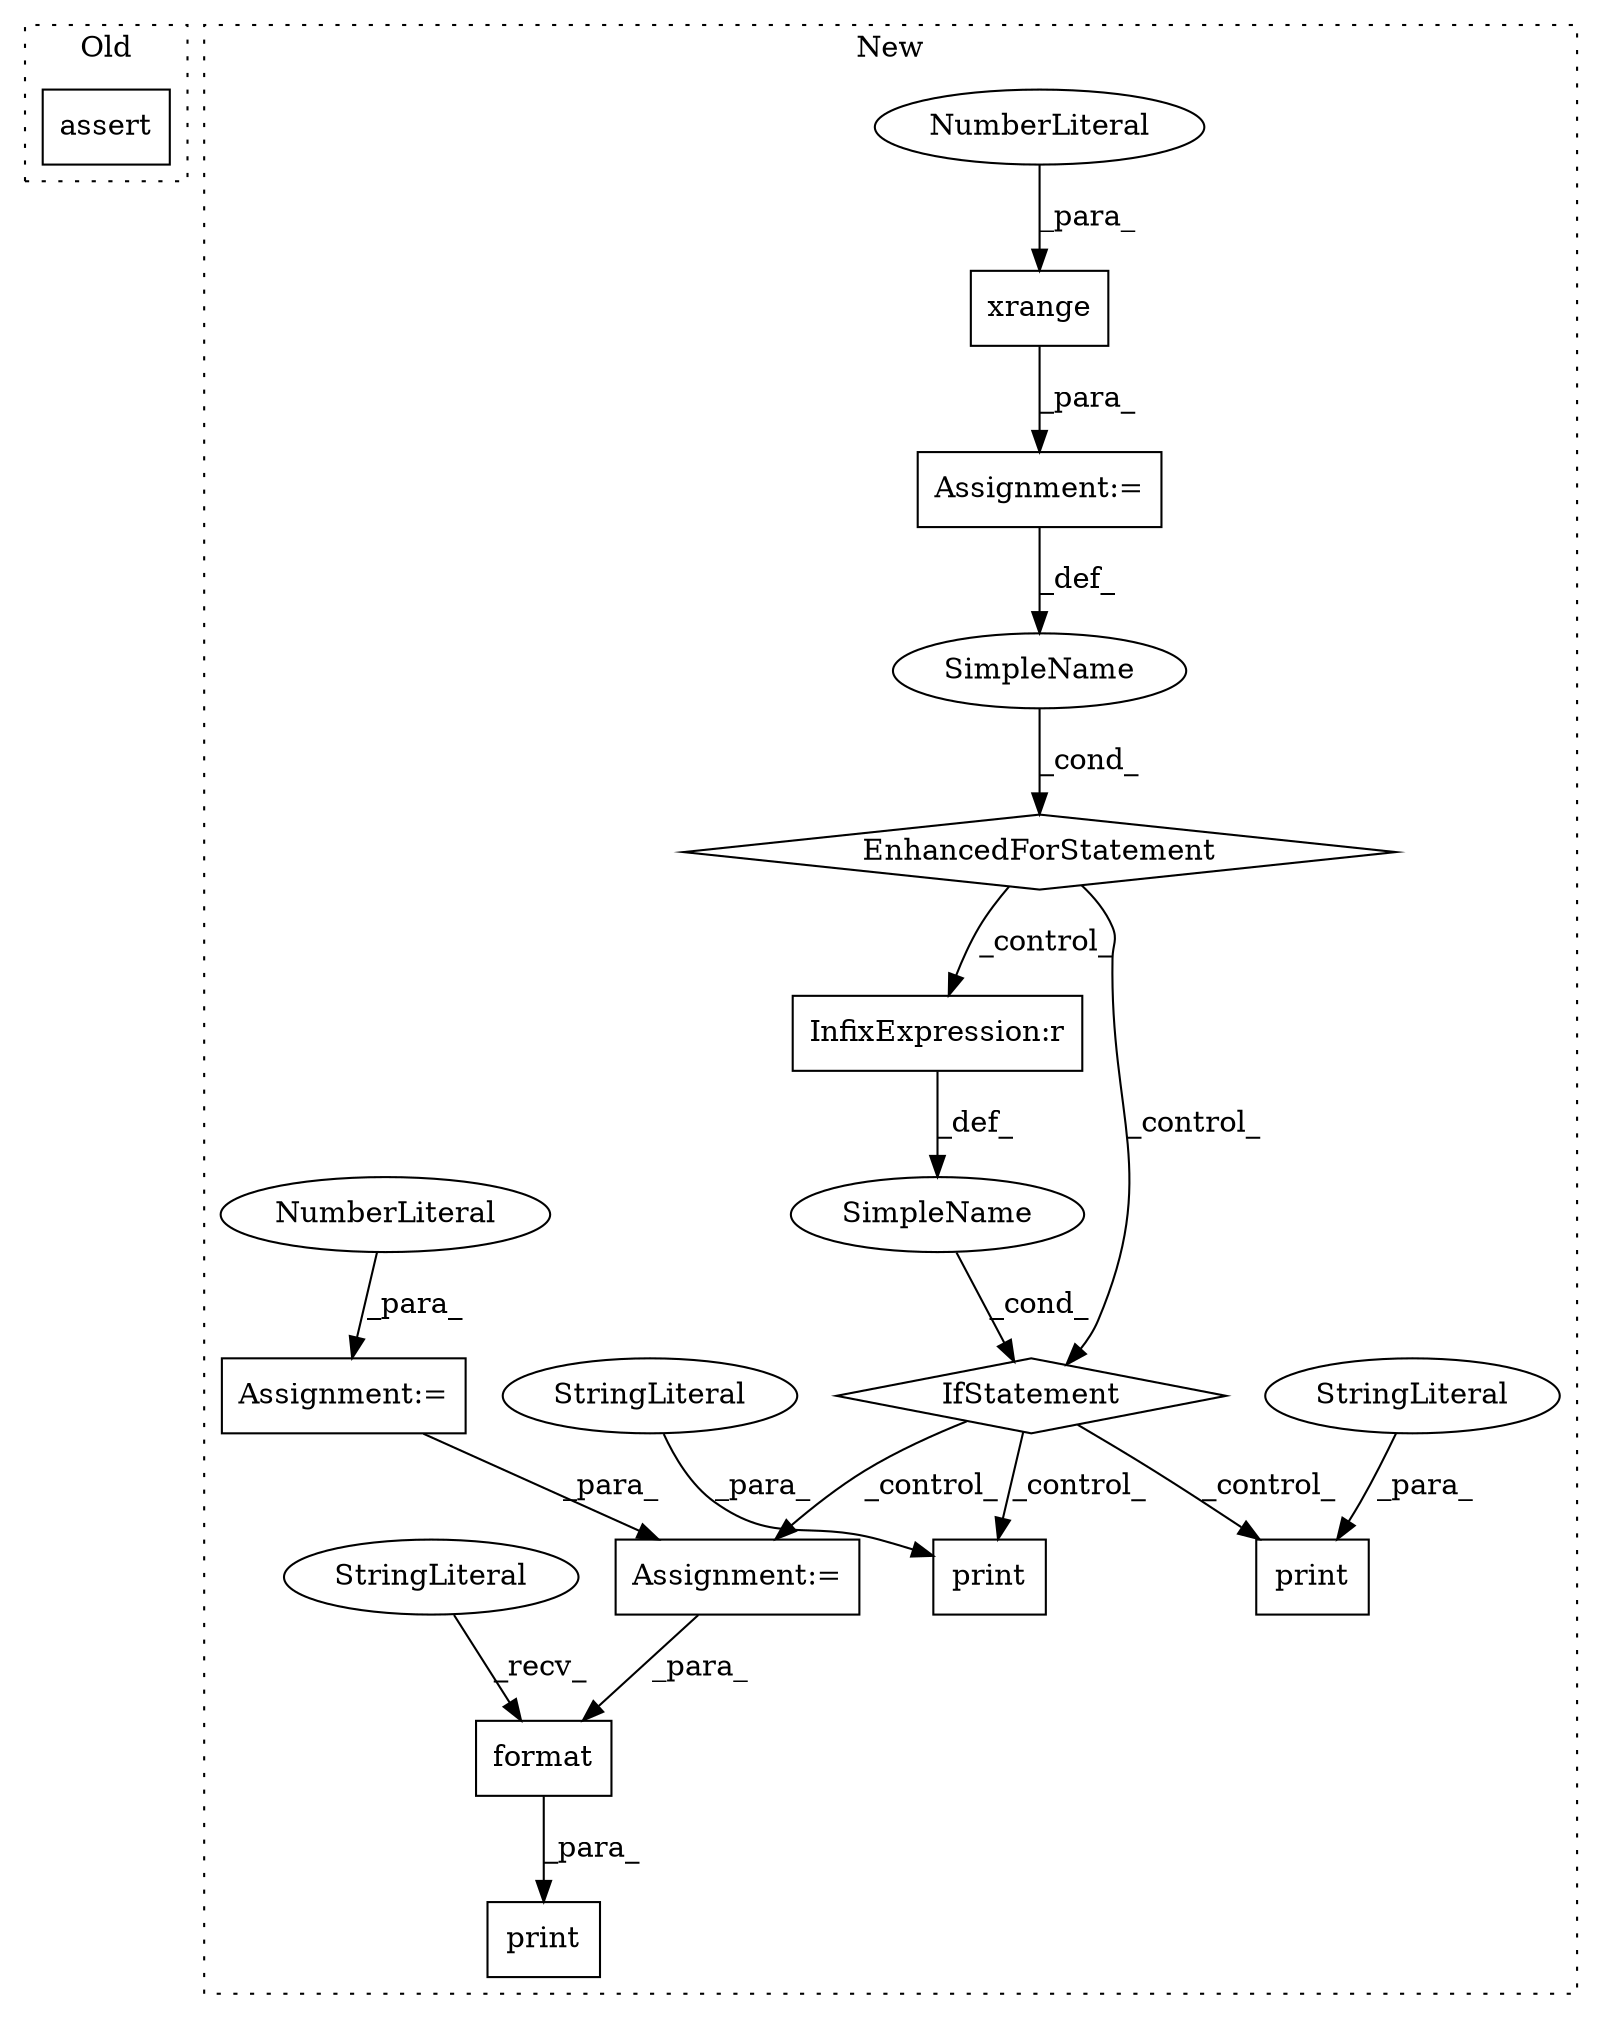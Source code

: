 digraph G {
subgraph cluster0 {
1 [label="assert" a="32" s="1264,1296" l="11,1" shape="box"];
label = "Old";
style="dotted";
}
subgraph cluster1 {
2 [label="print" a="32" s="1482,1496" l="6,1" shape="box"];
3 [label="StringLiteral" a="45" s="1488" l="8" shape="ellipse"];
4 [label="IfStatement" a="25" s="1426,1451" l="4,2" shape="diamond"];
5 [label="SimpleName" a="42" s="" l="" shape="ellipse"];
6 [label="InfixExpression:r" a="27" s="1444" l="3" shape="box"];
7 [label="Assignment:=" a="7" s="1469" l="2" shape="box"];
8 [label="print" a="32" s="1523,1537" l="6,1" shape="box"];
9 [label="SimpleName" a="42" s="749" l="1" shape="ellipse"];
10 [label="StringLiteral" a="45" s="1529" l="8" shape="ellipse"];
11 [label="EnhancedForStatement" a="70" s="692,762" l="53,2" shape="diamond"];
12 [label="print" a="32" s="1558,1611" l="6,1" shape="box"];
13 [label="xrange" a="32" s="753,761" l="7,1" shape="box"];
14 [label="NumberLiteral" a="34" s="760" l="1" shape="ellipse"];
15 [label="Assignment:=" a="7" s="684" l="1" shape="box"];
16 [label="NumberLiteral" a="34" s="685" l="1" shape="ellipse"];
17 [label="Assignment:=" a="7" s="692,762" l="53,2" shape="box"];
18 [label="format" a="32" s="1597,1610" l="7,1" shape="box"];
19 [label="StringLiteral" a="45" s="1564" l="32" shape="ellipse"];
label = "New";
style="dotted";
}
3 -> 2 [label="_para_"];
4 -> 7 [label="_control_"];
4 -> 8 [label="_control_"];
4 -> 2 [label="_control_"];
5 -> 4 [label="_cond_"];
6 -> 5 [label="_def_"];
7 -> 18 [label="_para_"];
9 -> 11 [label="_cond_"];
10 -> 8 [label="_para_"];
11 -> 6 [label="_control_"];
11 -> 4 [label="_control_"];
13 -> 17 [label="_para_"];
14 -> 13 [label="_para_"];
15 -> 7 [label="_para_"];
16 -> 15 [label="_para_"];
17 -> 9 [label="_def_"];
18 -> 12 [label="_para_"];
19 -> 18 [label="_recv_"];
}